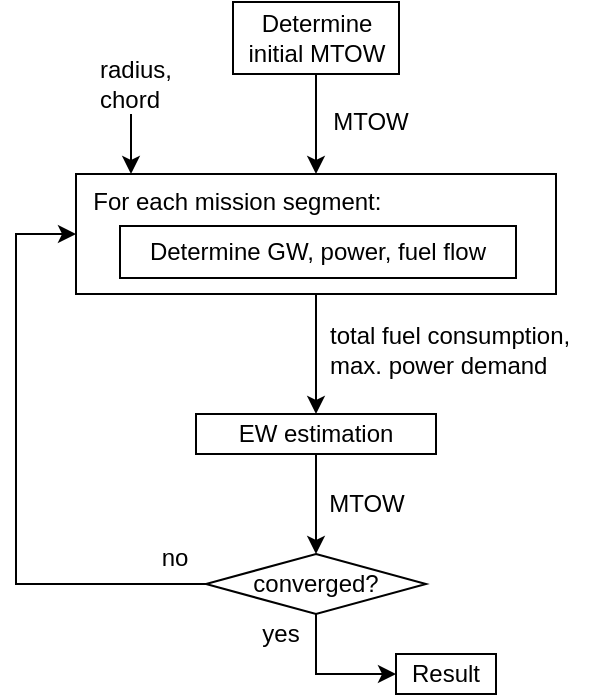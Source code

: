 <mxfile version="17.4.2" type="device"><diagram id="nOdYh01ZsFnLEwr9zIMx" name="Seite-1"><mxGraphModel dx="716" dy="442" grid="1" gridSize="10" guides="1" tooltips="1" connect="1" arrows="1" fold="1" page="1" pageScale="1" pageWidth="827" pageHeight="1169" math="1" shadow="0"><root><mxCell id="0"/><mxCell id="1" parent="0"/><mxCell id="g53U0T226pqYMvBWSywA-3" value="" style="edgeStyle=orthogonalEdgeStyle;rounded=0;orthogonalLoop=1;jettySize=auto;html=1;shadow=0;entryX=0.5;entryY=0;entryDx=0;entryDy=0;" parent="1" source="g53U0T226pqYMvBWSywA-1" target="g53U0T226pqYMvBWSywA-8" edge="1"><mxGeometry relative="1" as="geometry"><mxPoint x="340" y="240" as="targetPoint"/><Array as="points"><mxPoint x="360" y="240"/><mxPoint x="360" y="240"/></Array></mxGeometry></mxCell><mxCell id="g53U0T226pqYMvBWSywA-1" value="Determine &lt;br&gt;initial MTOW" style="shape=parallelogram;perimeter=parallelogramPerimeter;whiteSpace=wrap;html=1;fixedSize=1;shadow=0;size=-30;" parent="1" vertex="1"><mxGeometry x="318.5" y="164" width="83" height="36" as="geometry"/></mxCell><mxCell id="g53U0T226pqYMvBWSywA-11" value="" style="edgeStyle=orthogonalEdgeStyle;rounded=0;orthogonalLoop=1;jettySize=auto;html=1;shadow=0;exitX=0.5;exitY=1;exitDx=0;exitDy=0;" parent="1" source="g53U0T226pqYMvBWSywA-8" target="g53U0T226pqYMvBWSywA-10" edge="1"><mxGeometry relative="1" as="geometry"><mxPoint x="359.25" y="450" as="sourcePoint"/><Array as="points"><mxPoint x="360" y="280"/></Array></mxGeometry></mxCell><mxCell id="g53U0T226pqYMvBWSywA-8" value="&amp;nbsp; For each mission segment:" style="whiteSpace=wrap;html=1;shadow=0;verticalAlign=top;align=left;" parent="1" vertex="1"><mxGeometry x="240" y="250" width="240" height="60" as="geometry"/></mxCell><mxCell id="g53U0T226pqYMvBWSywA-13" value="" style="edgeStyle=orthogonalEdgeStyle;rounded=0;orthogonalLoop=1;jettySize=auto;html=1;shadow=0;entryX=0.5;entryY=0;entryDx=0;entryDy=0;" parent="1" source="g53U0T226pqYMvBWSywA-10" target="g53U0T226pqYMvBWSywA-12" edge="1"><mxGeometry relative="1" as="geometry"><Array as="points"><mxPoint x="360" y="415"/><mxPoint x="360" y="415"/></Array></mxGeometry></mxCell><mxCell id="g53U0T226pqYMvBWSywA-10" value="EW estimation" style="whiteSpace=wrap;html=1;shadow=0;" parent="1" vertex="1"><mxGeometry x="300" y="370" width="120" height="20" as="geometry"/></mxCell><mxCell id="g53U0T226pqYMvBWSywA-18" value="" style="edgeStyle=orthogonalEdgeStyle;rounded=0;orthogonalLoop=1;jettySize=auto;html=1;shadow=0;exitX=0.5;exitY=1;exitDx=0;exitDy=0;" parent="1" source="g53U0T226pqYMvBWSywA-12" target="g53U0T226pqYMvBWSywA-17" edge="1"><mxGeometry relative="1" as="geometry"><Array as="points"><mxPoint x="360" y="500"/></Array><mxPoint x="380" y="500" as="targetPoint"/></mxGeometry></mxCell><mxCell id="g53U0T226pqYMvBWSywA-20" style="edgeStyle=orthogonalEdgeStyle;rounded=0;orthogonalLoop=1;jettySize=auto;html=1;shadow=0;" parent="1" source="g53U0T226pqYMvBWSywA-12" target="g53U0T226pqYMvBWSywA-8" edge="1"><mxGeometry relative="1" as="geometry"><mxPoint x="200" y="240" as="targetPoint"/><Array as="points"><mxPoint x="210" y="455"/><mxPoint x="210" y="280"/></Array><mxPoint x="280" y="470" as="sourcePoint"/></mxGeometry></mxCell><mxCell id="g53U0T226pqYMvBWSywA-12" value="converged?" style="rhombus;whiteSpace=wrap;html=1;shadow=0;" parent="1" vertex="1"><mxGeometry x="305" y="440" width="110" height="30" as="geometry"/></mxCell><mxCell id="g53U0T226pqYMvBWSywA-14" value="MTOW" style="text;html=1;align=center;verticalAlign=middle;resizable=0;points=[];autosize=1;strokeColor=none;fillColor=none;shadow=0;" parent="1" vertex="1"><mxGeometry x="362" y="214" width="50" height="20" as="geometry"/></mxCell><mxCell id="g53U0T226pqYMvBWSywA-15" value="MTOW" style="text;html=1;align=center;verticalAlign=middle;resizable=0;points=[];autosize=1;strokeColor=none;fillColor=none;shadow=0;" parent="1" vertex="1"><mxGeometry x="360" y="405" width="50" height="20" as="geometry"/></mxCell><mxCell id="g53U0T226pqYMvBWSywA-17" value="Result" style="shape=parallelogram;perimeter=parallelogramPerimeter;whiteSpace=wrap;html=1;fixedSize=1;size=-35;shadow=0;" parent="1" vertex="1"><mxGeometry x="400" y="490" width="50" height="20" as="geometry"/></mxCell><mxCell id="g53U0T226pqYMvBWSywA-19" value="yes" style="text;html=1;align=center;verticalAlign=middle;resizable=0;points=[];autosize=1;strokeColor=none;fillColor=none;shadow=0;" parent="1" vertex="1"><mxGeometry x="327" y="470" width="30" height="20" as="geometry"/></mxCell><mxCell id="g53U0T226pqYMvBWSywA-21" value="no" style="text;html=1;align=center;verticalAlign=middle;resizable=0;points=[];autosize=1;strokeColor=none;fillColor=none;shadow=0;" parent="1" vertex="1"><mxGeometry x="274" y="432" width="30" height="20" as="geometry"/></mxCell><mxCell id="telHzghlW-915XJBYM2Y-8" style="edgeStyle=orthogonalEdgeStyle;rounded=0;orthogonalLoop=1;jettySize=auto;html=1;align=left;" parent="1" source="y-TzUgxFA0I1tkt2aQhq-2" edge="1"><mxGeometry relative="1" as="geometry"><mxPoint x="267.5" y="250" as="targetPoint"/><Array as="points"><mxPoint x="267.5" y="250"/></Array></mxGeometry></mxCell><mxCell id="y-TzUgxFA0I1tkt2aQhq-2" value="radius, &lt;br&gt;chord" style="text;html=1;align=left;verticalAlign=middle;resizable=0;points=[];autosize=1;strokeColor=none;fillColor=none;" parent="1" vertex="1"><mxGeometry x="250" y="190" width="50" height="30" as="geometry"/></mxCell><mxCell id="9EA529EMNfMZWsxB00zr-1" value="Determine GW, power, fuel flow" style="whiteSpace=wrap;html=1;shadow=0;verticalAlign=middle;" vertex="1" parent="1"><mxGeometry x="262" y="276" width="198" height="26" as="geometry"/></mxCell><mxCell id="9EA529EMNfMZWsxB00zr-2" value="total fuel consumption,&lt;br&gt;max. power demand" style="text;html=1;align=left;verticalAlign=middle;resizable=0;points=[];autosize=1;strokeColor=none;fillColor=none;" vertex="1" parent="1"><mxGeometry x="365" y="323" width="140" height="30" as="geometry"/></mxCell></root></mxGraphModel></diagram></mxfile>